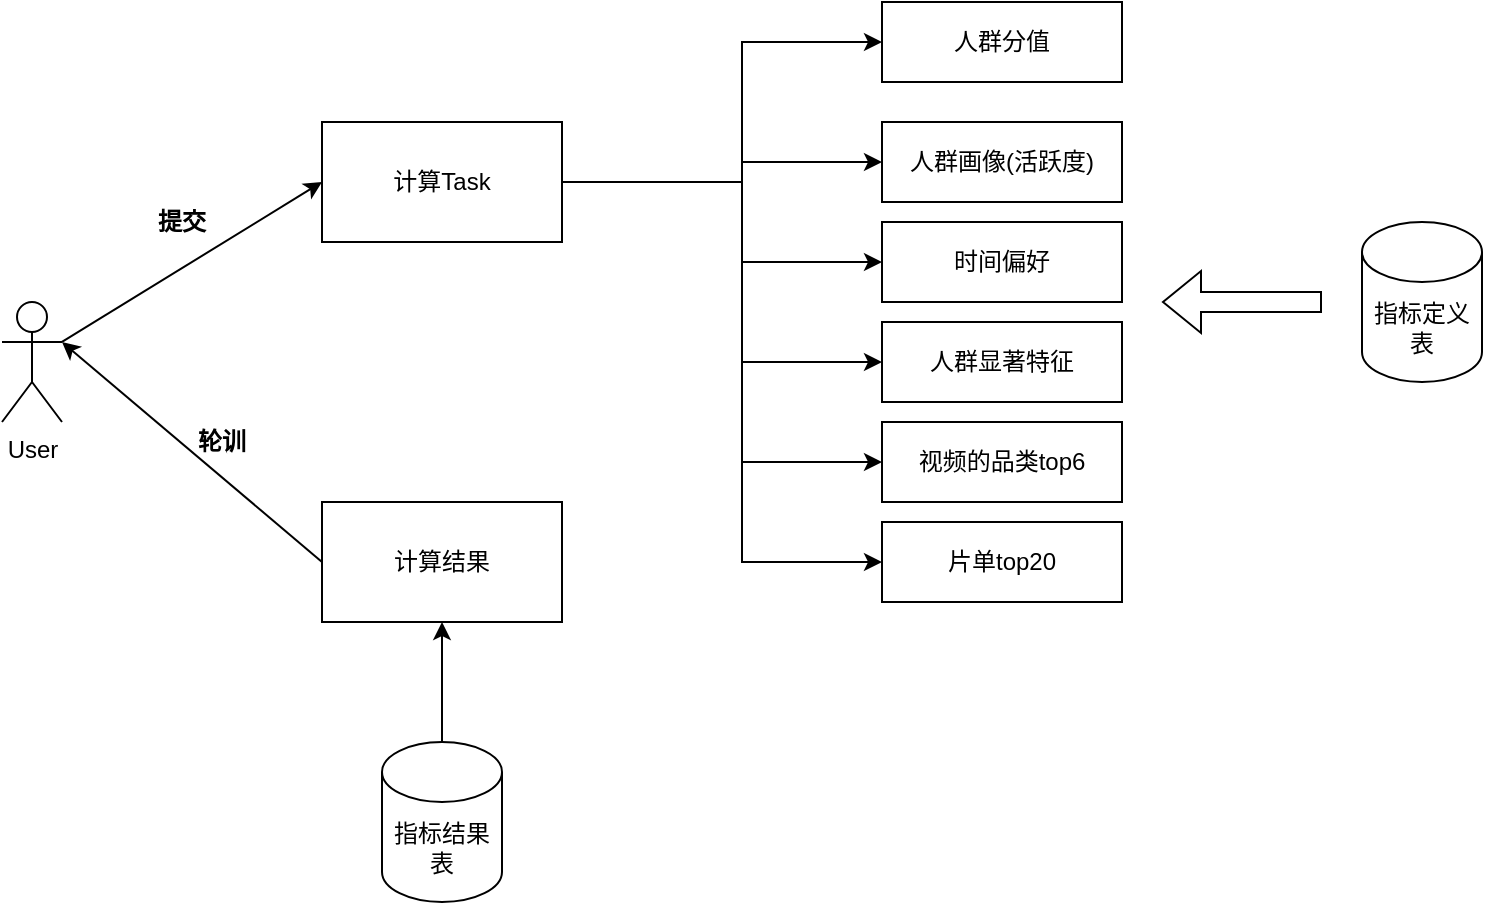<mxfile version="16.0.3" type="github">
  <diagram id="MG6fjBHczq30zIYUsmRg" name="Page-1">
    <mxGraphModel dx="1255" dy="811" grid="1" gridSize="10" guides="1" tooltips="1" connect="1" arrows="1" fold="1" page="1" pageScale="1" pageWidth="827" pageHeight="1169" math="0" shadow="0">
      <root>
        <mxCell id="0" />
        <mxCell id="1" parent="0" />
        <mxCell id="fVomSDR6wHQJ9UujPruc-1" value="User" style="shape=umlActor;verticalLabelPosition=bottom;verticalAlign=top;html=1;outlineConnect=0;" vertex="1" parent="1">
          <mxGeometry x="60" y="270" width="30" height="60" as="geometry" />
        </mxCell>
        <mxCell id="fVomSDR6wHQJ9UujPruc-17" value="" style="edgeStyle=orthogonalEdgeStyle;rounded=0;orthogonalLoop=1;jettySize=auto;html=1;strokeColor=#000000;entryX=0;entryY=0.5;entryDx=0;entryDy=0;" edge="1" parent="1" source="fVomSDR6wHQJ9UujPruc-5" target="fVomSDR6wHQJ9UujPruc-21">
          <mxGeometry relative="1" as="geometry">
            <Array as="points">
              <mxPoint x="430" y="210" />
              <mxPoint x="430" y="200" />
              <mxPoint x="500" y="200" />
            </Array>
          </mxGeometry>
        </mxCell>
        <mxCell id="fVomSDR6wHQJ9UujPruc-5" value="计算Task" style="rounded=0;whiteSpace=wrap;html=1;" vertex="1" parent="1">
          <mxGeometry x="220" y="180" width="120" height="60" as="geometry" />
        </mxCell>
        <mxCell id="fVomSDR6wHQJ9UujPruc-6" value="" style="endArrow=classic;html=1;rounded=0;exitX=1;exitY=0.333;exitDx=0;exitDy=0;exitPerimeter=0;entryX=0;entryY=0.5;entryDx=0;entryDy=0;" edge="1" parent="1" source="fVomSDR6wHQJ9UujPruc-1" target="fVomSDR6wHQJ9UujPruc-5">
          <mxGeometry width="50" height="50" relative="1" as="geometry">
            <mxPoint x="200" y="400" as="sourcePoint" />
            <mxPoint x="250" y="350" as="targetPoint" />
          </mxGeometry>
        </mxCell>
        <mxCell id="fVomSDR6wHQJ9UujPruc-11" value="计算结果" style="rounded=0;whiteSpace=wrap;html=1;" vertex="1" parent="1">
          <mxGeometry x="220" y="370" width="120" height="60" as="geometry" />
        </mxCell>
        <mxCell id="fVomSDR6wHQJ9UujPruc-12" value="" style="endArrow=classic;html=1;rounded=0;strokeColor=#000000;exitX=0;exitY=0.5;exitDx=0;exitDy=0;entryX=1;entryY=0.333;entryDx=0;entryDy=0;entryPerimeter=0;" edge="1" parent="1" source="fVomSDR6wHQJ9UujPruc-11" target="fVomSDR6wHQJ9UujPruc-1">
          <mxGeometry width="50" height="50" relative="1" as="geometry">
            <mxPoint x="50" y="70" as="sourcePoint" />
            <mxPoint x="120" y="70" as="targetPoint" />
          </mxGeometry>
        </mxCell>
        <mxCell id="fVomSDR6wHQJ9UujPruc-13" value="&lt;b&gt;轮训&lt;/b&gt;" style="text;html=1;strokeColor=none;fillColor=none;align=center;verticalAlign=middle;whiteSpace=wrap;rounded=0;" vertex="1" parent="1">
          <mxGeometry x="140" y="330" width="60" height="20" as="geometry" />
        </mxCell>
        <mxCell id="fVomSDR6wHQJ9UujPruc-15" value="&lt;b&gt;提交&lt;/b&gt;" style="text;html=1;strokeColor=none;fillColor=none;align=center;verticalAlign=middle;whiteSpace=wrap;rounded=0;" vertex="1" parent="1">
          <mxGeometry x="120" y="220" width="60" height="20" as="geometry" />
        </mxCell>
        <mxCell id="fVomSDR6wHQJ9UujPruc-16" value="人群分值" style="rounded=0;whiteSpace=wrap;html=1;" vertex="1" parent="1">
          <mxGeometry x="500" y="120" width="120" height="40" as="geometry" />
        </mxCell>
        <mxCell id="fVomSDR6wHQJ9UujPruc-21" value="人群画像(活跃度)" style="rounded=0;whiteSpace=wrap;html=1;" vertex="1" parent="1">
          <mxGeometry x="500" y="180" width="120" height="40" as="geometry" />
        </mxCell>
        <mxCell id="fVomSDR6wHQJ9UujPruc-22" value="" style="edgeStyle=orthogonalEdgeStyle;rounded=0;orthogonalLoop=1;jettySize=auto;html=1;strokeColor=#000000;exitX=1;exitY=0.5;exitDx=0;exitDy=0;entryX=0;entryY=0.5;entryDx=0;entryDy=0;" edge="1" parent="1" source="fVomSDR6wHQJ9UujPruc-5" target="fVomSDR6wHQJ9UujPruc-16">
          <mxGeometry relative="1" as="geometry">
            <mxPoint x="350" y="220" as="sourcePoint" />
            <mxPoint x="510" y="110" as="targetPoint" />
            <Array as="points">
              <mxPoint x="430" y="210" />
              <mxPoint x="430" y="140" />
            </Array>
          </mxGeometry>
        </mxCell>
        <mxCell id="fVomSDR6wHQJ9UujPruc-23" value="指标定义表" style="shape=cylinder3;whiteSpace=wrap;html=1;boundedLbl=1;backgroundOutline=1;size=15;" vertex="1" parent="1">
          <mxGeometry x="740" y="230" width="60" height="80" as="geometry" />
        </mxCell>
        <mxCell id="fVomSDR6wHQJ9UujPruc-24" value="时间偏好" style="rounded=0;whiteSpace=wrap;html=1;" vertex="1" parent="1">
          <mxGeometry x="500" y="230" width="120" height="40" as="geometry" />
        </mxCell>
        <mxCell id="fVomSDR6wHQJ9UujPruc-25" value="" style="edgeStyle=orthogonalEdgeStyle;rounded=0;orthogonalLoop=1;jettySize=auto;html=1;strokeColor=#000000;entryX=0;entryY=0.5;entryDx=0;entryDy=0;exitX=1;exitY=0.5;exitDx=0;exitDy=0;" edge="1" parent="1" source="fVomSDR6wHQJ9UujPruc-5" target="fVomSDR6wHQJ9UujPruc-24">
          <mxGeometry relative="1" as="geometry">
            <mxPoint x="350" y="220" as="sourcePoint" />
            <mxPoint x="480" y="240" as="targetPoint" />
            <Array as="points">
              <mxPoint x="430" y="210" />
              <mxPoint x="430" y="250" />
            </Array>
          </mxGeometry>
        </mxCell>
        <mxCell id="fVomSDR6wHQJ9UujPruc-27" value="" style="edgeStyle=orthogonalEdgeStyle;rounded=0;orthogonalLoop=1;jettySize=auto;html=1;strokeColor=#000000;" edge="1" parent="1" source="fVomSDR6wHQJ9UujPruc-26" target="fVomSDR6wHQJ9UujPruc-11">
          <mxGeometry relative="1" as="geometry" />
        </mxCell>
        <mxCell id="fVomSDR6wHQJ9UujPruc-26" value="指标结果表" style="shape=cylinder3;whiteSpace=wrap;html=1;boundedLbl=1;backgroundOutline=1;size=15;" vertex="1" parent="1">
          <mxGeometry x="250" y="490" width="60" height="80" as="geometry" />
        </mxCell>
        <mxCell id="fVomSDR6wHQJ9UujPruc-29" value="人群显著特征" style="rounded=0;whiteSpace=wrap;html=1;" vertex="1" parent="1">
          <mxGeometry x="500" y="280" width="120" height="40" as="geometry" />
        </mxCell>
        <mxCell id="fVomSDR6wHQJ9UujPruc-30" value="视频的品类top6" style="rounded=0;whiteSpace=wrap;html=1;" vertex="1" parent="1">
          <mxGeometry x="500" y="330" width="120" height="40" as="geometry" />
        </mxCell>
        <mxCell id="fVomSDR6wHQJ9UujPruc-31" value="" style="edgeStyle=orthogonalEdgeStyle;rounded=0;orthogonalLoop=1;jettySize=auto;html=1;strokeColor=#000000;entryX=0;entryY=0.5;entryDx=0;entryDy=0;exitX=1;exitY=0.5;exitDx=0;exitDy=0;" edge="1" parent="1" source="fVomSDR6wHQJ9UujPruc-5" target="fVomSDR6wHQJ9UujPruc-29">
          <mxGeometry relative="1" as="geometry">
            <mxPoint x="350" y="220" as="sourcePoint" />
            <mxPoint x="510" y="260" as="targetPoint" />
            <Array as="points">
              <mxPoint x="430" y="210" />
              <mxPoint x="430" y="300" />
            </Array>
          </mxGeometry>
        </mxCell>
        <mxCell id="fVomSDR6wHQJ9UujPruc-32" value="" style="edgeStyle=orthogonalEdgeStyle;rounded=0;orthogonalLoop=1;jettySize=auto;html=1;strokeColor=#000000;entryX=0;entryY=0.5;entryDx=0;entryDy=0;exitX=1;exitY=0.5;exitDx=0;exitDy=0;" edge="1" parent="1" source="fVomSDR6wHQJ9UujPruc-5" target="fVomSDR6wHQJ9UujPruc-30">
          <mxGeometry relative="1" as="geometry">
            <mxPoint x="350" y="220" as="sourcePoint" />
            <mxPoint x="510" y="310" as="targetPoint" />
            <Array as="points">
              <mxPoint x="430" y="210" />
              <mxPoint x="430" y="350" />
            </Array>
          </mxGeometry>
        </mxCell>
        <mxCell id="fVomSDR6wHQJ9UujPruc-34" value="片单top20" style="rounded=0;whiteSpace=wrap;html=1;" vertex="1" parent="1">
          <mxGeometry x="500" y="380" width="120" height="40" as="geometry" />
        </mxCell>
        <mxCell id="fVomSDR6wHQJ9UujPruc-35" value="" style="edgeStyle=orthogonalEdgeStyle;rounded=0;orthogonalLoop=1;jettySize=auto;html=1;strokeColor=#000000;entryX=0;entryY=0.5;entryDx=0;entryDy=0;exitX=1;exitY=0.5;exitDx=0;exitDy=0;" edge="1" parent="1" source="fVomSDR6wHQJ9UujPruc-5" target="fVomSDR6wHQJ9UujPruc-34">
          <mxGeometry relative="1" as="geometry">
            <mxPoint x="350" y="220" as="sourcePoint" />
            <mxPoint x="510" y="360" as="targetPoint" />
            <Array as="points">
              <mxPoint x="430" y="210" />
              <mxPoint x="430" y="400" />
            </Array>
          </mxGeometry>
        </mxCell>
        <mxCell id="fVomSDR6wHQJ9UujPruc-36" value="" style="shape=flexArrow;endArrow=classic;html=1;rounded=0;strokeColor=#000000;" edge="1" parent="1">
          <mxGeometry width="50" height="50" relative="1" as="geometry">
            <mxPoint x="720" y="270" as="sourcePoint" />
            <mxPoint x="640" y="270" as="targetPoint" />
          </mxGeometry>
        </mxCell>
      </root>
    </mxGraphModel>
  </diagram>
</mxfile>
